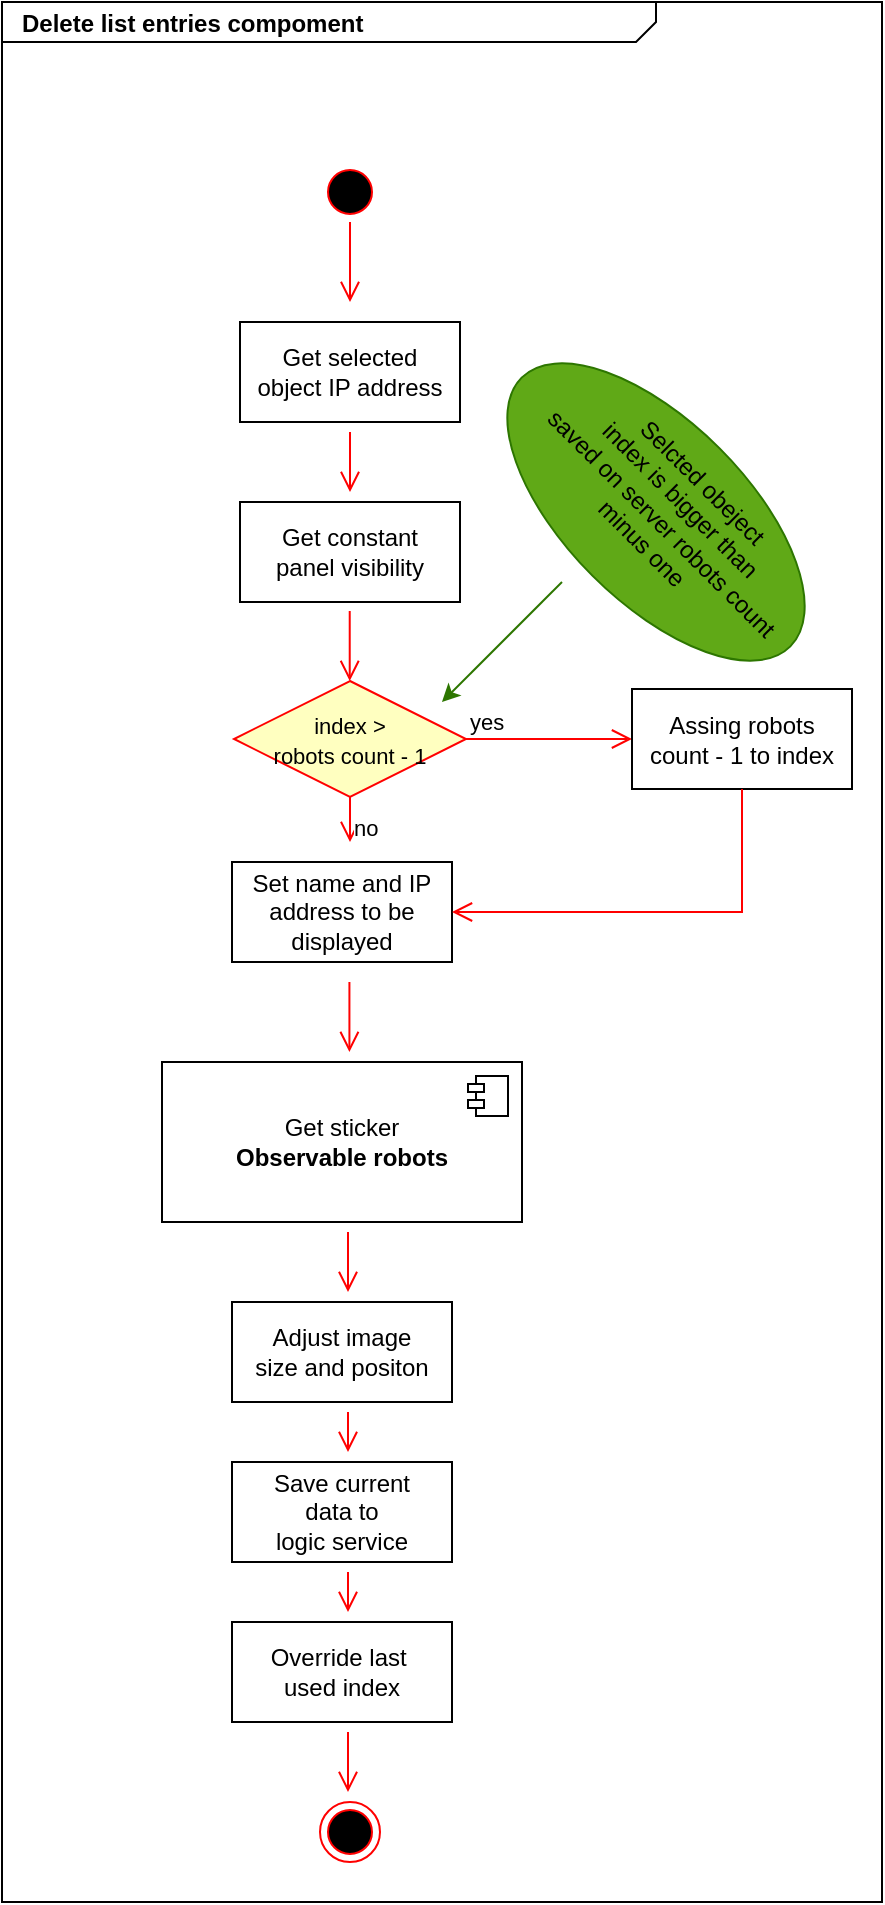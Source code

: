 <mxfile version="22.0.2" type="device">
  <diagram name="Strona-1" id="YC_GEDHGgiGdcqC15yX_">
    <mxGraphModel dx="1235" dy="740" grid="1" gridSize="10" guides="1" tooltips="1" connect="1" arrows="1" fold="1" page="1" pageScale="1" pageWidth="827" pageHeight="1169" math="0" shadow="0">
      <root>
        <mxCell id="0" />
        <mxCell id="1" parent="0" />
        <mxCell id="O70aOBj58ElGAtLsK645-30" value="" style="ellipse;whiteSpace=wrap;html=1;fillColor=#60a917;fontColor=#ffffff;strokeColor=#2D7600;rotation=45;" vertex="1" parent="1">
          <mxGeometry x="472" y="400" width="190" height="90" as="geometry" />
        </mxCell>
        <mxCell id="O70aOBj58ElGAtLsK645-1" value="&lt;p style=&quot;margin: 0px ; margin-top: 4px ; margin-left: 10px ; text-align: left&quot;&gt;&lt;b&gt;Delete list entries compoment&lt;/b&gt;&lt;/p&gt;" style="html=1;strokeWidth=1;shape=mxgraph.sysml.package;html=1;overflow=fill;whiteSpace=wrap;fillColor=none;gradientColor=none;fontSize=12;align=center;labelX=327.64;" vertex="1" parent="1">
          <mxGeometry x="240" y="190" width="440" height="950" as="geometry" />
        </mxCell>
        <mxCell id="O70aOBj58ElGAtLsK645-2" value="" style="ellipse;html=1;shape=startState;fillColor=#000000;strokeColor=#ff0000;" vertex="1" parent="1">
          <mxGeometry x="399" y="270" width="30" height="30" as="geometry" />
        </mxCell>
        <mxCell id="O70aOBj58ElGAtLsK645-3" value="" style="edgeStyle=orthogonalEdgeStyle;html=1;verticalAlign=bottom;endArrow=open;endSize=8;strokeColor=#ff0000;rounded=0;" edge="1" source="O70aOBj58ElGAtLsK645-2" parent="1">
          <mxGeometry relative="1" as="geometry">
            <mxPoint x="414" y="340" as="targetPoint" />
          </mxGeometry>
        </mxCell>
        <mxCell id="O70aOBj58ElGAtLsK645-4" value="Get selected&lt;br&gt;object IP address" style="html=1;whiteSpace=wrap;" vertex="1" parent="1">
          <mxGeometry x="359" y="350" width="110" height="50" as="geometry" />
        </mxCell>
        <mxCell id="O70aOBj58ElGAtLsK645-5" value="Get constant&lt;br&gt;panel visibility" style="html=1;whiteSpace=wrap;" vertex="1" parent="1">
          <mxGeometry x="359" y="440" width="110" height="50" as="geometry" />
        </mxCell>
        <mxCell id="O70aOBj58ElGAtLsK645-6" value="&lt;font style=&quot;font-size: 11px;&quot;&gt;index &amp;gt; &lt;br&gt;robots count - 1&lt;/font&gt;" style="rhombus;whiteSpace=wrap;html=1;fontColor=#000000;fillColor=#ffffc0;strokeColor=#ff0000;" vertex="1" parent="1">
          <mxGeometry x="356" y="529.5" width="116" height="58" as="geometry" />
        </mxCell>
        <mxCell id="O70aOBj58ElGAtLsK645-7" value="yes" style="edgeStyle=orthogonalEdgeStyle;html=1;align=left;verticalAlign=bottom;endArrow=open;endSize=8;strokeColor=#ff0000;rounded=0;entryX=0;entryY=0.5;entryDx=0;entryDy=0;" edge="1" source="O70aOBj58ElGAtLsK645-6" parent="1" target="O70aOBj58ElGAtLsK645-12">
          <mxGeometry x="-1" relative="1" as="geometry">
            <mxPoint x="550" y="554.5" as="targetPoint" />
            <mxPoint as="offset" />
          </mxGeometry>
        </mxCell>
        <mxCell id="O70aOBj58ElGAtLsK645-8" value="no" style="edgeStyle=orthogonalEdgeStyle;html=1;align=left;verticalAlign=top;endArrow=open;endSize=8;strokeColor=#ff0000;rounded=0;" edge="1" source="O70aOBj58ElGAtLsK645-6" parent="1">
          <mxGeometry x="0.015" y="9" relative="1" as="geometry">
            <mxPoint x="414" y="610" as="targetPoint" />
            <mxPoint as="offset" />
          </mxGeometry>
        </mxCell>
        <mxCell id="O70aOBj58ElGAtLsK645-9" value="&lt;font color=&quot;#000000&quot;&gt;Selcted obeject&lt;br&gt;index is bigger than&amp;nbsp;&lt;br&gt;saved on server robots count&lt;br&gt;minus one&lt;/font&gt;" style="text;html=1;align=center;verticalAlign=middle;resizable=0;points=[];autosize=1;strokeColor=none;fillColor=none;rotation=45;" vertex="1" parent="1">
          <mxGeometry x="485" y="410" width="180" height="70" as="geometry" />
        </mxCell>
        <mxCell id="O70aOBj58ElGAtLsK645-11" value="Set name and IP address to be displayed" style="html=1;whiteSpace=wrap;" vertex="1" parent="1">
          <mxGeometry x="355" y="620" width="110" height="50" as="geometry" />
        </mxCell>
        <mxCell id="O70aOBj58ElGAtLsK645-12" value="Assing robots&lt;br&gt;count - 1 to index" style="html=1;whiteSpace=wrap;" vertex="1" parent="1">
          <mxGeometry x="555" y="533.5" width="110" height="50" as="geometry" />
        </mxCell>
        <mxCell id="O70aOBj58ElGAtLsK645-13" value="" style="edgeStyle=orthogonalEdgeStyle;html=1;align=left;verticalAlign=bottom;endArrow=open;endSize=8;strokeColor=#ff0000;rounded=0;exitX=0.5;exitY=1;exitDx=0;exitDy=0;entryX=1;entryY=0.5;entryDx=0;entryDy=0;" edge="1" parent="1" source="O70aOBj58ElGAtLsK645-12" target="O70aOBj58ElGAtLsK645-11">
          <mxGeometry x="-1" relative="1" as="geometry">
            <mxPoint x="670" y="650.5" as="targetPoint" />
            <mxPoint x="570" y="650" as="sourcePoint" />
            <mxPoint as="offset" />
          </mxGeometry>
        </mxCell>
        <mxCell id="O70aOBj58ElGAtLsK645-16" value="Get sticker&lt;br&gt;&lt;b&gt;Observable robots&lt;/b&gt;" style="html=1;dropTarget=0;whiteSpace=wrap;" vertex="1" parent="1">
          <mxGeometry x="320" y="720" width="180" height="80" as="geometry" />
        </mxCell>
        <mxCell id="O70aOBj58ElGAtLsK645-17" value="" style="shape=module;jettyWidth=8;jettyHeight=4;" vertex="1" parent="O70aOBj58ElGAtLsK645-16">
          <mxGeometry x="1" width="20" height="20" relative="1" as="geometry">
            <mxPoint x="-27" y="7" as="offset" />
          </mxGeometry>
        </mxCell>
        <mxCell id="O70aOBj58ElGAtLsK645-18" value="Adjust image&lt;br&gt;size and positon" style="html=1;whiteSpace=wrap;" vertex="1" parent="1">
          <mxGeometry x="355" y="840" width="110" height="50" as="geometry" />
        </mxCell>
        <mxCell id="O70aOBj58ElGAtLsK645-19" value="Save current&lt;br&gt;data to&lt;br&gt;logic service" style="html=1;whiteSpace=wrap;" vertex="1" parent="1">
          <mxGeometry x="355" y="920" width="110" height="50" as="geometry" />
        </mxCell>
        <mxCell id="O70aOBj58ElGAtLsK645-20" value="Override last&amp;nbsp;&lt;br&gt;used index" style="html=1;whiteSpace=wrap;" vertex="1" parent="1">
          <mxGeometry x="355" y="1000" width="110" height="50" as="geometry" />
        </mxCell>
        <mxCell id="O70aOBj58ElGAtLsK645-21" value="" style="ellipse;html=1;shape=endState;fillColor=#000000;strokeColor=#ff0000;" vertex="1" parent="1">
          <mxGeometry x="399" y="1090" width="30" height="30" as="geometry" />
        </mxCell>
        <mxCell id="O70aOBj58ElGAtLsK645-22" value="" style="edgeStyle=orthogonalEdgeStyle;html=1;verticalAlign=bottom;endArrow=open;endSize=8;strokeColor=#ff0000;rounded=0;" edge="1" parent="1">
          <mxGeometry relative="1" as="geometry">
            <mxPoint x="414" y="435" as="targetPoint" />
            <mxPoint x="414" y="405" as="sourcePoint" />
          </mxGeometry>
        </mxCell>
        <mxCell id="O70aOBj58ElGAtLsK645-24" value="" style="edgeStyle=orthogonalEdgeStyle;html=1;verticalAlign=bottom;endArrow=open;endSize=8;strokeColor=#ff0000;rounded=0;" edge="1" parent="1">
          <mxGeometry relative="1" as="geometry">
            <mxPoint x="413.71" y="715" as="targetPoint" />
            <mxPoint x="413.71" y="680" as="sourcePoint" />
          </mxGeometry>
        </mxCell>
        <mxCell id="O70aOBj58ElGAtLsK645-25" value="" style="edgeStyle=orthogonalEdgeStyle;html=1;verticalAlign=bottom;endArrow=open;endSize=8;strokeColor=#ff0000;rounded=0;" edge="1" parent="1">
          <mxGeometry relative="1" as="geometry">
            <mxPoint x="413.86" y="529.5" as="targetPoint" />
            <mxPoint x="413.86" y="494.5" as="sourcePoint" />
          </mxGeometry>
        </mxCell>
        <mxCell id="O70aOBj58ElGAtLsK645-26" value="" style="edgeStyle=orthogonalEdgeStyle;html=1;verticalAlign=bottom;endArrow=open;endSize=8;strokeColor=#ff0000;rounded=0;" edge="1" parent="1">
          <mxGeometry relative="1" as="geometry">
            <mxPoint x="413" y="835" as="targetPoint" />
            <mxPoint x="413" y="805" as="sourcePoint" />
          </mxGeometry>
        </mxCell>
        <mxCell id="O70aOBj58ElGAtLsK645-27" value="" style="html=1;verticalAlign=bottom;endArrow=open;endSize=8;strokeColor=#ff0000;rounded=0;" edge="1" parent="1">
          <mxGeometry relative="1" as="geometry">
            <mxPoint x="413" y="915" as="targetPoint" />
            <mxPoint x="413" y="895" as="sourcePoint" />
          </mxGeometry>
        </mxCell>
        <mxCell id="O70aOBj58ElGAtLsK645-28" value="" style="html=1;verticalAlign=bottom;endArrow=open;endSize=8;strokeColor=#ff0000;rounded=0;" edge="1" parent="1">
          <mxGeometry relative="1" as="geometry">
            <mxPoint x="413" y="995" as="targetPoint" />
            <mxPoint x="413" y="975" as="sourcePoint" />
          </mxGeometry>
        </mxCell>
        <mxCell id="O70aOBj58ElGAtLsK645-29" value="" style="html=1;verticalAlign=bottom;endArrow=open;endSize=8;strokeColor=#ff0000;rounded=0;" edge="1" parent="1">
          <mxGeometry relative="1" as="geometry">
            <mxPoint x="413" y="1085" as="targetPoint" />
            <mxPoint x="413" y="1055" as="sourcePoint" />
          </mxGeometry>
        </mxCell>
        <mxCell id="O70aOBj58ElGAtLsK645-31" value="" style="endArrow=classic;html=1;rounded=0;fillColor=#60a917;strokeColor=#2D7600;" edge="1" parent="1">
          <mxGeometry width="50" height="50" relative="1" as="geometry">
            <mxPoint x="520" y="480" as="sourcePoint" />
            <mxPoint x="460" y="540" as="targetPoint" />
          </mxGeometry>
        </mxCell>
      </root>
    </mxGraphModel>
  </diagram>
</mxfile>
